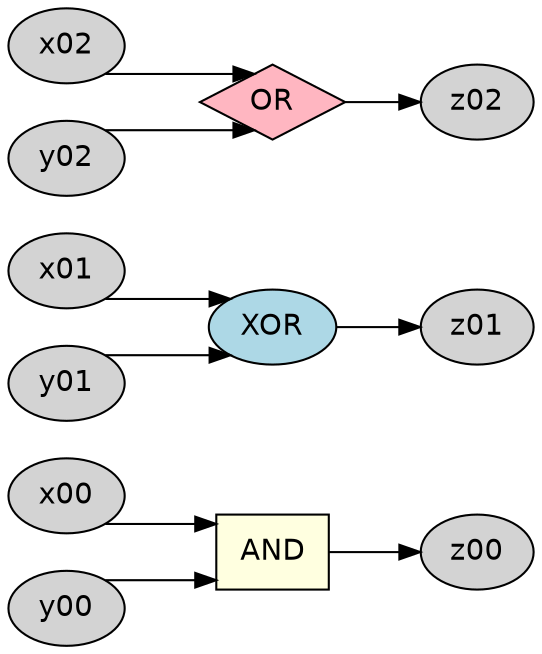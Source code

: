 digraph {
    rankdir=LR;
    splines=ortho;
    node [style=filled, fontname="Helvetica"];
    edge [fontname="Helvetica"];

    // NODES
    
    GATE0 [label="AND", shape=box, fillcolor=lightyellow];
    GATE1 [label="XOR", shape=ellipse, fillcolor=lightblue];
    GATE2 [label="OR", shape=diamond, fillcolor=lightpink];

    // EDGES
    
    x00 -> GATE0;
    y00 -> GATE0;
    GATE0 -> z00;
    x01 -> GATE1;
    y01 -> GATE1;
    GATE1 -> z01;
    x02 -> GATE2;
    y02 -> GATE2;
    GATE2 -> z02;
}

